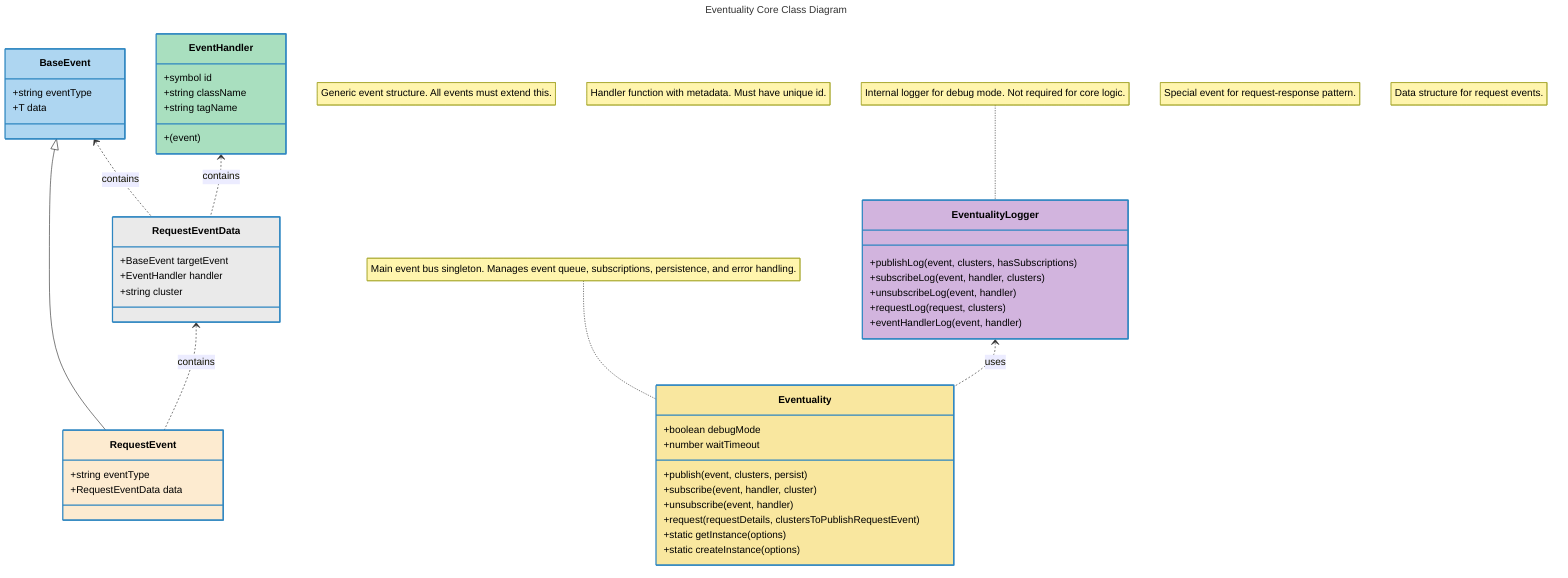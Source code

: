 ---
title: Eventuality Core Class Diagram
---
classDiagram
    class Eventuality {
        +boolean debugMode
        +number waitTimeout
        +publish(event, clusters, persist)
        +subscribe(event, handler, cluster)
        +unsubscribe(event, handler)
        +request(requestDetails, clustersToPublishRequestEvent)
        +static getInstance(options)
        +static createInstance(options)
    }
    class EventualityLogger {
        +publishLog(event, clusters, hasSubscriptions)
        +subscribeLog(event, handler, clusters)
        +unsubscribeLog(event, handler)
        +requestLog(request, clusters)
        +eventHandlerLog(event, handler)
    }
    class BaseEvent {
        +string eventType
        +T data
    }
    class EventHandler {
        +symbol id
        +string className
        +string tagName
        +(event)
    }
    class RequestEvent {
        +string eventType
        +RequestEventData data
    }
    class RequestEventData {
        +BaseEvent targetEvent
        +EventHandler handler
        +string cluster
    }
    EventualityLogger <.. Eventuality : uses
    BaseEvent <|-- RequestEvent
    RequestEventData <.. RequestEvent : contains
    EventHandler <.. RequestEventData : contains
    BaseEvent <.. RequestEventData : contains
    style Eventuality fill:#F9E79F,stroke:#2E86C1,stroke-width:2px,color:#000
    style EventualityLogger fill:#D2B4DE,stroke:#2E86C1,stroke-width:2px,color:#000
    style BaseEvent fill:#AED6F1,stroke:#2E86C1,stroke-width:2px,color:#000
    style EventHandler fill:#A9DFBF,stroke:#2E86C1,stroke-width:2px,color:#000
    style RequestEvent fill:#FDEBD0,stroke:#2E86C1,stroke-width:2px,color:#000
    style RequestEventData fill:#EAEAEA,stroke:#2E86C1,stroke-width:2px,color:#000
    %% Notes
    note for Eventuality "Main event bus singleton. Manages event queue, subscriptions, persistence, and error handling."
    note for BaseEvent~T~ "Generic event structure. All events must extend this."
    note for EventHandler~T~ "Handler function with metadata. Must have unique id."
    note for EventualityLogger "Internal logger for debug mode. Not required for core logic."
    note for RequestEvent~D~ "Special event for request-response pattern."
    note for RequestEventData~D~ "Data structure for request events."